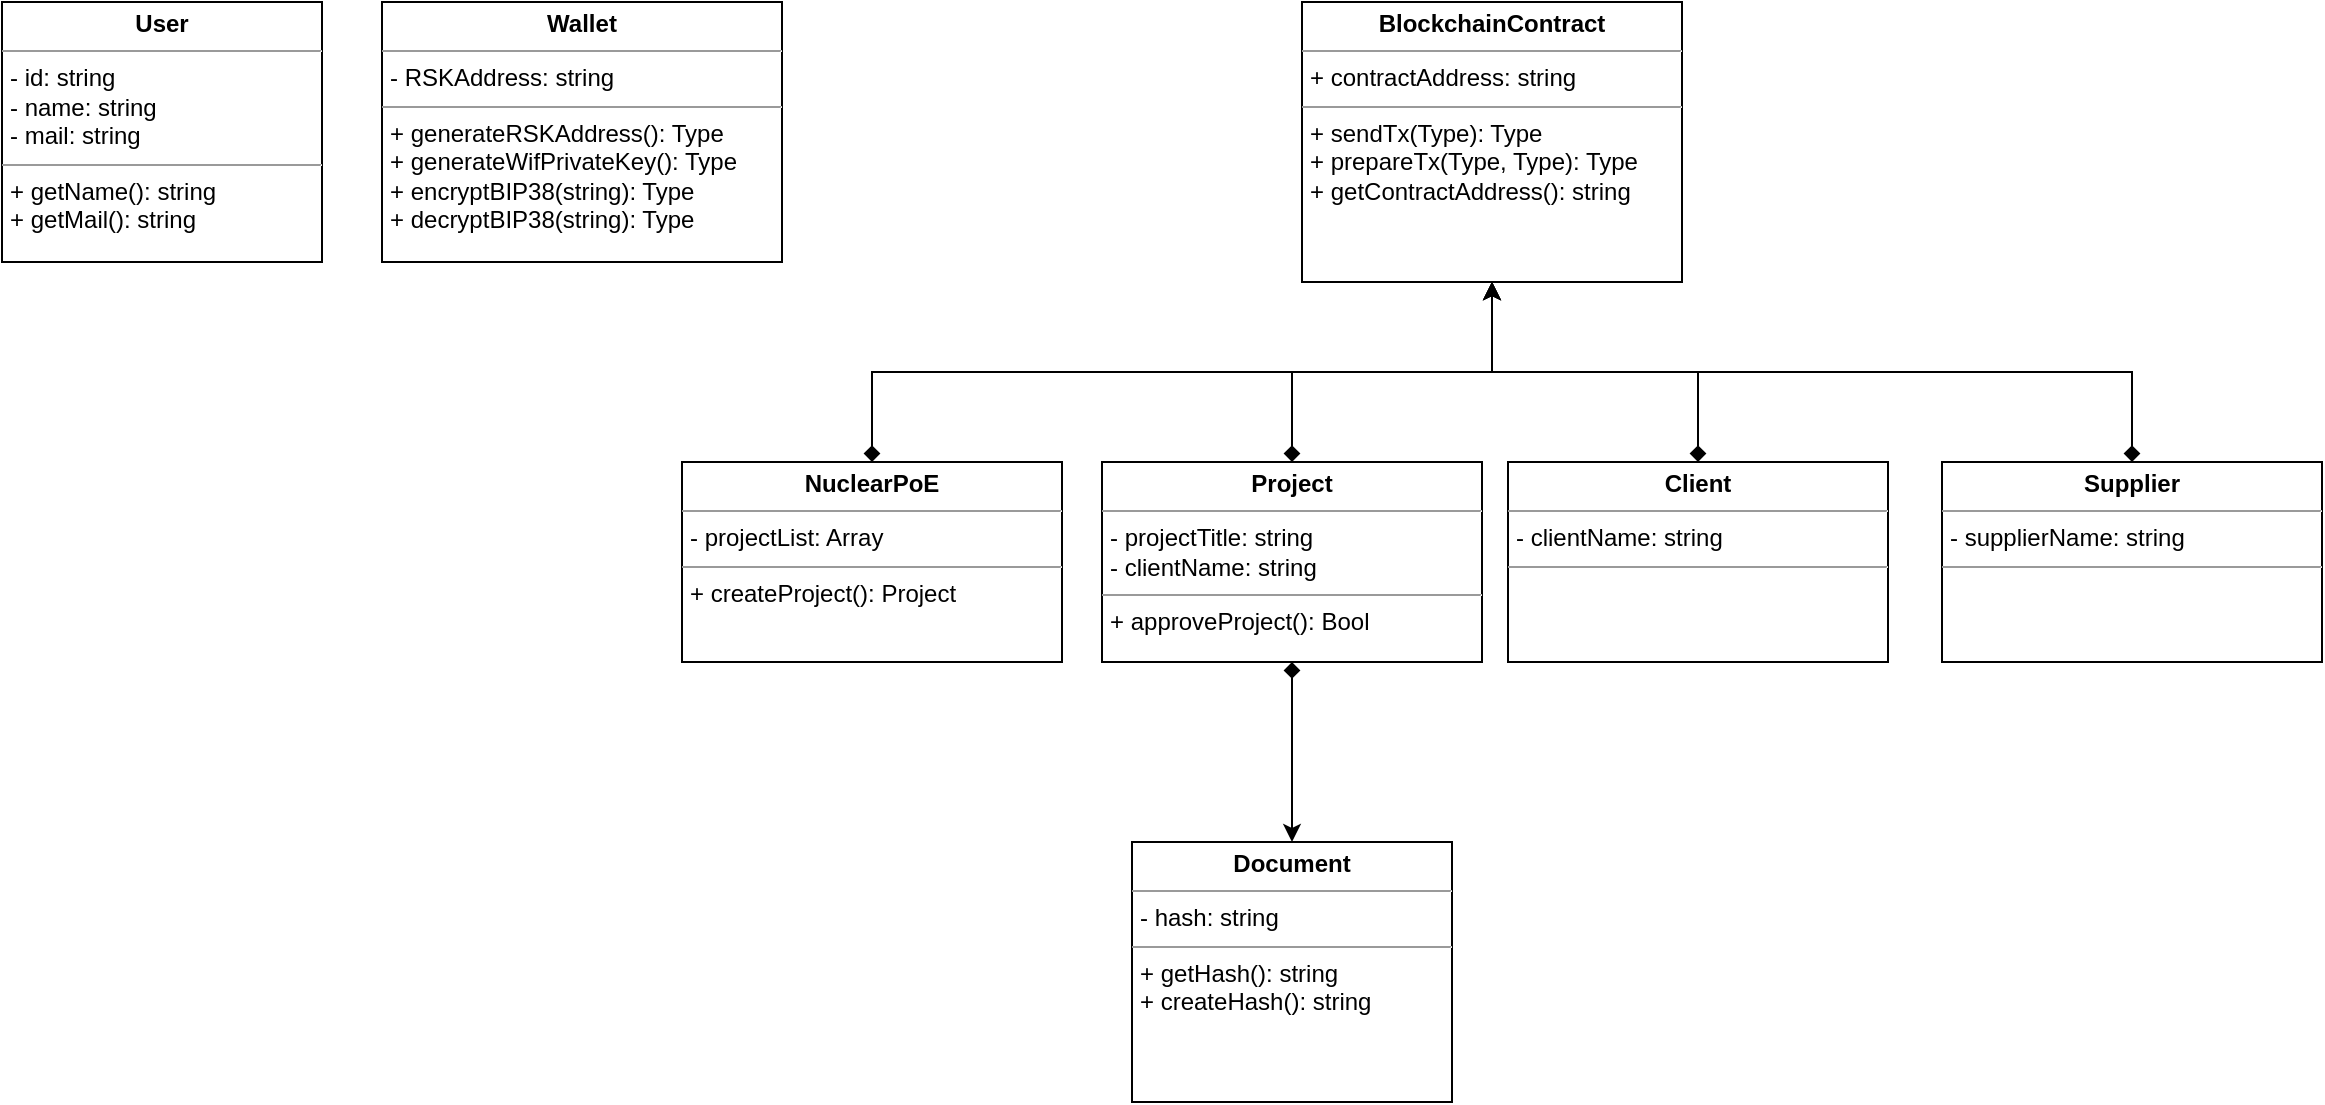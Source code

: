 <mxfile version="11.3.1" type="github" pages="1"><diagram id="CoYX0vtDUC8tJhZ3NRa-" name="Page-1"><mxGraphModel dx="1186" dy="423" grid="1" gridSize="10" guides="1" tooltips="1" connect="1" arrows="1" fold="1" page="0" pageScale="1" pageWidth="1169" pageHeight="1654" math="0" shadow="0"><root><mxCell id="0"/><mxCell id="1" parent="0"/><mxCell id="XKXFRevZr-mCtWxVZruj-5" style="edgeStyle=orthogonalEdgeStyle;rounded=0;orthogonalLoop=1;jettySize=auto;html=1;exitX=0.5;exitY=0;exitDx=0;exitDy=0;entryX=0.5;entryY=1;entryDx=0;entryDy=0;startArrow=diamond;startFill=1;" edge="1" parent="1" source="XKXFRevZr-mCtWxVZruj-2" target="XKXFRevZr-mCtWxVZruj-3"><mxGeometry relative="1" as="geometry"/></mxCell><mxCell id="XKXFRevZr-mCtWxVZruj-2" value="&lt;p style=&quot;margin: 0px ; margin-top: 4px ; text-align: center&quot;&gt;&lt;b&gt;NuclearPoE&lt;/b&gt;&lt;/p&gt;&lt;hr size=&quot;1&quot;&gt;&lt;p style=&quot;margin: 0px ; margin-left: 4px&quot;&gt;- projectList: Array&lt;/p&gt;&lt;hr size=&quot;1&quot;&gt;&lt;p style=&quot;margin: 0px ; margin-left: 4px&quot;&gt;+ createProject(): Project&lt;/p&gt;" style="verticalAlign=top;align=left;overflow=fill;fontSize=12;fontFamily=Helvetica;html=1;" vertex="1" parent="1"><mxGeometry x="160" y="280" width="190" height="100" as="geometry"/></mxCell><mxCell id="XKXFRevZr-mCtWxVZruj-3" value="&lt;p style=&quot;margin: 0px ; margin-top: 4px ; text-align: center&quot;&gt;&lt;b&gt;BlockchainContract&lt;/b&gt;&lt;/p&gt;&lt;hr size=&quot;1&quot;&gt;&lt;p style=&quot;margin: 0px ; margin-left: 4px&quot;&gt;+ contractAddress: string&lt;br&gt;&lt;/p&gt;&lt;hr size=&quot;1&quot;&gt;&lt;p style=&quot;margin: 0px ; margin-left: 4px&quot;&gt;+ sendTx(Type): Type&lt;br&gt;+ prepareTx(Type, Type): Type&lt;/p&gt;&lt;p style=&quot;margin: 0px ; margin-left: 4px&quot;&gt;+ getContractAddress(): string&lt;/p&gt;" style="verticalAlign=top;align=left;overflow=fill;fontSize=12;fontFamily=Helvetica;html=1;" vertex="1" parent="1"><mxGeometry x="470" y="50" width="190" height="140" as="geometry"/></mxCell><mxCell id="XKXFRevZr-mCtWxVZruj-6" value="&lt;p style=&quot;margin: 0px ; margin-top: 4px ; text-align: center&quot;&gt;&lt;b&gt;Document&lt;/b&gt;&lt;/p&gt;&lt;hr size=&quot;1&quot;&gt;&lt;p style=&quot;margin: 0px ; margin-left: 4px&quot;&gt;- hash: string&lt;/p&gt;&lt;hr size=&quot;1&quot;&gt;&lt;p style=&quot;margin: 0px ; margin-left: 4px&quot;&gt;+ getHash(): string&lt;/p&gt;&lt;p style=&quot;margin: 0px ; margin-left: 4px&quot;&gt;+ createHash(): string&lt;/p&gt;" style="verticalAlign=top;align=left;overflow=fill;fontSize=12;fontFamily=Helvetica;html=1;" vertex="1" parent="1"><mxGeometry x="385" y="470" width="160" height="130" as="geometry"/></mxCell><mxCell id="XKXFRevZr-mCtWxVZruj-10" style="edgeStyle=orthogonalEdgeStyle;rounded=0;orthogonalLoop=1;jettySize=auto;html=1;exitX=0.5;exitY=0;exitDx=0;exitDy=0;entryX=0.5;entryY=1;entryDx=0;entryDy=0;startArrow=diamond;startFill=1;" edge="1" parent="1" source="XKXFRevZr-mCtWxVZruj-7" target="XKXFRevZr-mCtWxVZruj-3"><mxGeometry relative="1" as="geometry"/></mxCell><mxCell id="XKXFRevZr-mCtWxVZruj-16" style="edgeStyle=orthogonalEdgeStyle;rounded=0;orthogonalLoop=1;jettySize=auto;html=1;exitX=0.5;exitY=1;exitDx=0;exitDy=0;entryX=0.5;entryY=0;entryDx=0;entryDy=0;startArrow=diamond;startFill=1;" edge="1" parent="1" source="XKXFRevZr-mCtWxVZruj-7" target="XKXFRevZr-mCtWxVZruj-6"><mxGeometry relative="1" as="geometry"/></mxCell><mxCell id="XKXFRevZr-mCtWxVZruj-7" value="&lt;p style=&quot;margin: 0px ; margin-top: 4px ; text-align: center&quot;&gt;&lt;b&gt;Project&lt;/b&gt;&lt;/p&gt;&lt;hr size=&quot;1&quot;&gt;&lt;p style=&quot;margin: 0px ; margin-left: 4px&quot;&gt;- projectTitle: string&lt;/p&gt;&lt;p style=&quot;margin: 0px ; margin-left: 4px&quot;&gt;- clientName: string&lt;/p&gt;&lt;hr size=&quot;1&quot;&gt;&lt;p style=&quot;margin: 0px ; margin-left: 4px&quot;&gt;+ approveProject(): Bool&lt;/p&gt;" style="verticalAlign=top;align=left;overflow=fill;fontSize=12;fontFamily=Helvetica;html=1;" vertex="1" parent="1"><mxGeometry x="370" y="280" width="190" height="100" as="geometry"/></mxCell><mxCell id="XKXFRevZr-mCtWxVZruj-11" style="edgeStyle=orthogonalEdgeStyle;rounded=0;orthogonalLoop=1;jettySize=auto;html=1;exitX=0.5;exitY=0;exitDx=0;exitDy=0;entryX=0.5;entryY=1;entryDx=0;entryDy=0;startArrow=diamond;startFill=1;" edge="1" parent="1" source="XKXFRevZr-mCtWxVZruj-8" target="XKXFRevZr-mCtWxVZruj-3"><mxGeometry relative="1" as="geometry"/></mxCell><mxCell id="XKXFRevZr-mCtWxVZruj-8" value="&lt;p style=&quot;margin: 0px ; margin-top: 4px ; text-align: center&quot;&gt;&lt;b&gt;Client&lt;/b&gt;&lt;/p&gt;&lt;hr size=&quot;1&quot;&gt;&lt;p style=&quot;margin: 0px ; margin-left: 4px&quot;&gt;- clientName: string&lt;/p&gt;&lt;hr size=&quot;1&quot;&gt;&lt;p style=&quot;margin: 0px ; margin-left: 4px&quot;&gt;&lt;br&gt;&lt;/p&gt;" style="verticalAlign=top;align=left;overflow=fill;fontSize=12;fontFamily=Helvetica;html=1;" vertex="1" parent="1"><mxGeometry x="573" y="280" width="190" height="100" as="geometry"/></mxCell><mxCell id="XKXFRevZr-mCtWxVZruj-12" style="edgeStyle=orthogonalEdgeStyle;rounded=0;orthogonalLoop=1;jettySize=auto;html=1;exitX=0.5;exitY=0;exitDx=0;exitDy=0;entryX=0.5;entryY=1;entryDx=0;entryDy=0;startArrow=diamond;startFill=1;" edge="1" parent="1" source="XKXFRevZr-mCtWxVZruj-9" target="XKXFRevZr-mCtWxVZruj-3"><mxGeometry relative="1" as="geometry"/></mxCell><mxCell id="XKXFRevZr-mCtWxVZruj-9" value="&lt;p style=&quot;margin: 0px ; margin-top: 4px ; text-align: center&quot;&gt;&lt;b&gt;Supplier&lt;/b&gt;&lt;/p&gt;&lt;hr size=&quot;1&quot;&gt;&lt;p style=&quot;margin: 0px ; margin-left: 4px&quot;&gt;- supplierName: string&lt;/p&gt;&lt;hr size=&quot;1&quot;&gt;&lt;p style=&quot;margin: 0px ; margin-left: 4px&quot;&gt;&lt;br&gt;&lt;/p&gt;" style="verticalAlign=top;align=left;overflow=fill;fontSize=12;fontFamily=Helvetica;html=1;" vertex="1" parent="1"><mxGeometry x="790" y="280" width="190" height="100" as="geometry"/></mxCell><mxCell id="XKXFRevZr-mCtWxVZruj-13" value="&lt;p style=&quot;margin: 0px ; margin-top: 4px ; text-align: center&quot;&gt;&lt;b&gt;Wallet&lt;/b&gt;&lt;/p&gt;&lt;hr size=&quot;1&quot;&gt;&lt;p style=&quot;margin: 0px ; margin-left: 4px&quot;&gt;- RSKAddress: string&lt;/p&gt;&lt;hr size=&quot;1&quot;&gt;&lt;p style=&quot;margin: 0px ; margin-left: 4px&quot;&gt;+ generateRSKAddress(): Type&lt;/p&gt;&lt;p style=&quot;margin: 0px ; margin-left: 4px&quot;&gt;+ generateWifPrivateKey(): Type&lt;/p&gt;&lt;p style=&quot;margin: 0px ; margin-left: 4px&quot;&gt;+ encryptBIP38(string): Type&lt;/p&gt;&lt;p style=&quot;margin: 0px ; margin-left: 4px&quot;&gt;+ decryptBIP38(string): Type&lt;/p&gt;" style="verticalAlign=top;align=left;overflow=fill;fontSize=12;fontFamily=Helvetica;html=1;" vertex="1" parent="1"><mxGeometry x="10" y="50" width="200" height="130" as="geometry"/></mxCell><mxCell id="XKXFRevZr-mCtWxVZruj-14" value="&lt;p style=&quot;margin: 0px ; margin-top: 4px ; text-align: center&quot;&gt;&lt;b&gt;User&lt;/b&gt;&lt;/p&gt;&lt;hr size=&quot;1&quot;&gt;&lt;p style=&quot;margin: 0px ; margin-left: 4px&quot;&gt;- id: string&lt;br&gt;&lt;/p&gt;&lt;p style=&quot;margin: 0px ; margin-left: 4px&quot;&gt;- name: string&lt;/p&gt;&lt;p style=&quot;margin: 0px ; margin-left: 4px&quot;&gt;- mail: string&lt;/p&gt;&lt;hr size=&quot;1&quot;&gt;&lt;p style=&quot;margin: 0px ; margin-left: 4px&quot;&gt;+ getName(): string&lt;/p&gt;&lt;p style=&quot;margin: 0px ; margin-left: 4px&quot;&gt;+ getMail(): string&lt;/p&gt;" style="verticalAlign=top;align=left;overflow=fill;fontSize=12;fontFamily=Helvetica;html=1;" vertex="1" parent="1"><mxGeometry x="-180" y="50" width="160" height="130" as="geometry"/></mxCell></root></mxGraphModel></diagram></mxfile>